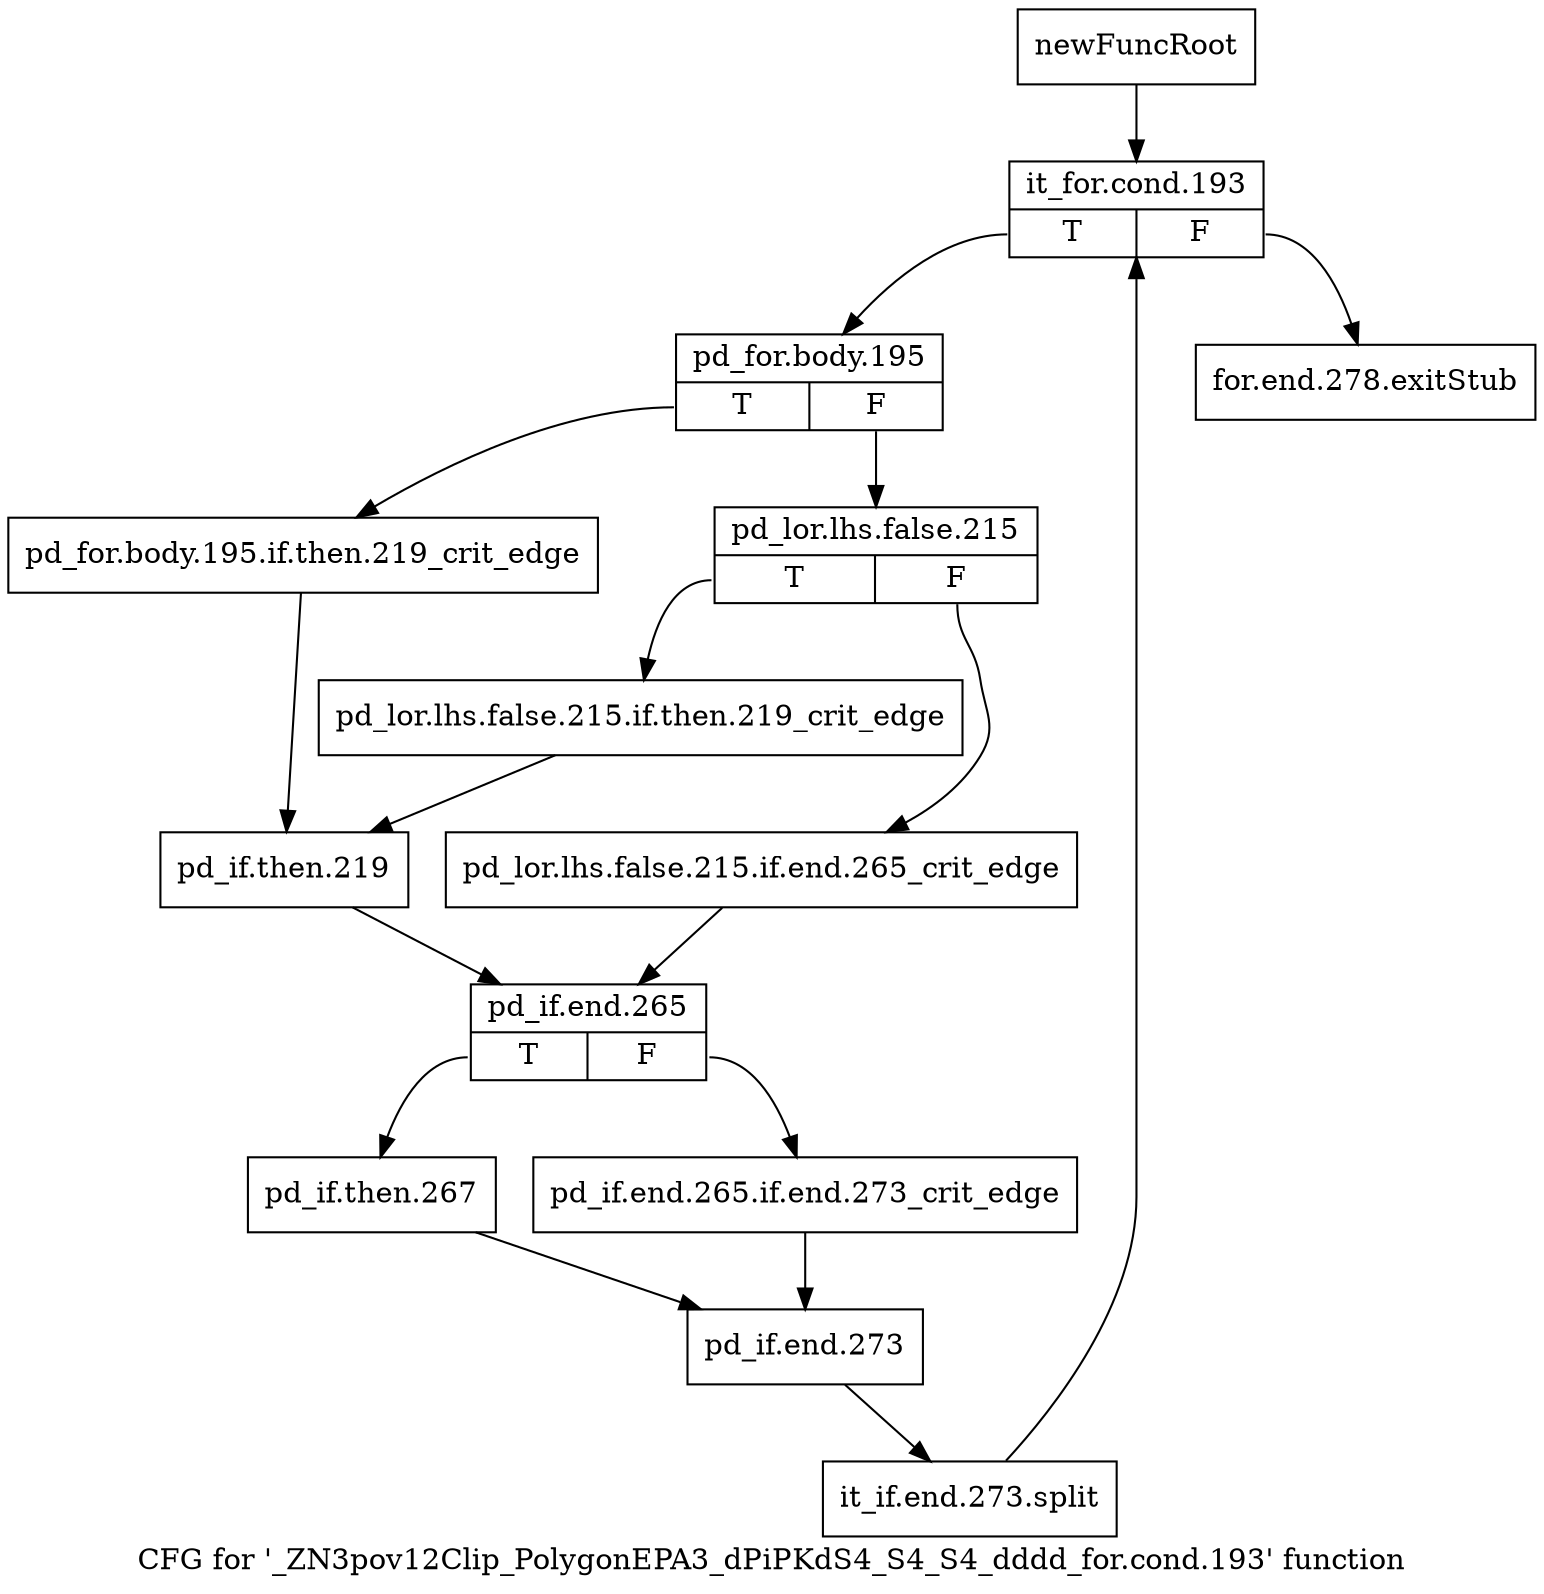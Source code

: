 digraph "CFG for '_ZN3pov12Clip_PolygonEPA3_dPiPKdS4_S4_S4_dddd_for.cond.193' function" {
	label="CFG for '_ZN3pov12Clip_PolygonEPA3_dPiPKdS4_S4_S4_dddd_for.cond.193' function";

	Node0x2e045e0 [shape=record,label="{newFuncRoot}"];
	Node0x2e045e0 -> Node0x2e04680;
	Node0x2e04630 [shape=record,label="{for.end.278.exitStub}"];
	Node0x2e04680 [shape=record,label="{it_for.cond.193|{<s0>T|<s1>F}}"];
	Node0x2e04680:s0 -> Node0x2e046d0;
	Node0x2e04680:s1 -> Node0x2e04630;
	Node0x2e046d0 [shape=record,label="{pd_for.body.195|{<s0>T|<s1>F}}"];
	Node0x2e046d0:s0 -> Node0x2e04810;
	Node0x2e046d0:s1 -> Node0x2e04720;
	Node0x2e04720 [shape=record,label="{pd_lor.lhs.false.215|{<s0>T|<s1>F}}"];
	Node0x2e04720:s0 -> Node0x2e047c0;
	Node0x2e04720:s1 -> Node0x2e04770;
	Node0x2e04770 [shape=record,label="{pd_lor.lhs.false.215.if.end.265_crit_edge}"];
	Node0x2e04770 -> Node0x2e048b0;
	Node0x2e047c0 [shape=record,label="{pd_lor.lhs.false.215.if.then.219_crit_edge}"];
	Node0x2e047c0 -> Node0x2e04860;
	Node0x2e04810 [shape=record,label="{pd_for.body.195.if.then.219_crit_edge}"];
	Node0x2e04810 -> Node0x2e04860;
	Node0x2e04860 [shape=record,label="{pd_if.then.219}"];
	Node0x2e04860 -> Node0x2e048b0;
	Node0x2e048b0 [shape=record,label="{pd_if.end.265|{<s0>T|<s1>F}}"];
	Node0x2e048b0:s0 -> Node0x2e04950;
	Node0x2e048b0:s1 -> Node0x2e04900;
	Node0x2e04900 [shape=record,label="{pd_if.end.265.if.end.273_crit_edge}"];
	Node0x2e04900 -> Node0x2e049a0;
	Node0x2e04950 [shape=record,label="{pd_if.then.267}"];
	Node0x2e04950 -> Node0x2e049a0;
	Node0x2e049a0 [shape=record,label="{pd_if.end.273}"];
	Node0x2e049a0 -> Node0x3a70bf0;
	Node0x3a70bf0 [shape=record,label="{it_if.end.273.split}"];
	Node0x3a70bf0 -> Node0x2e04680;
}
